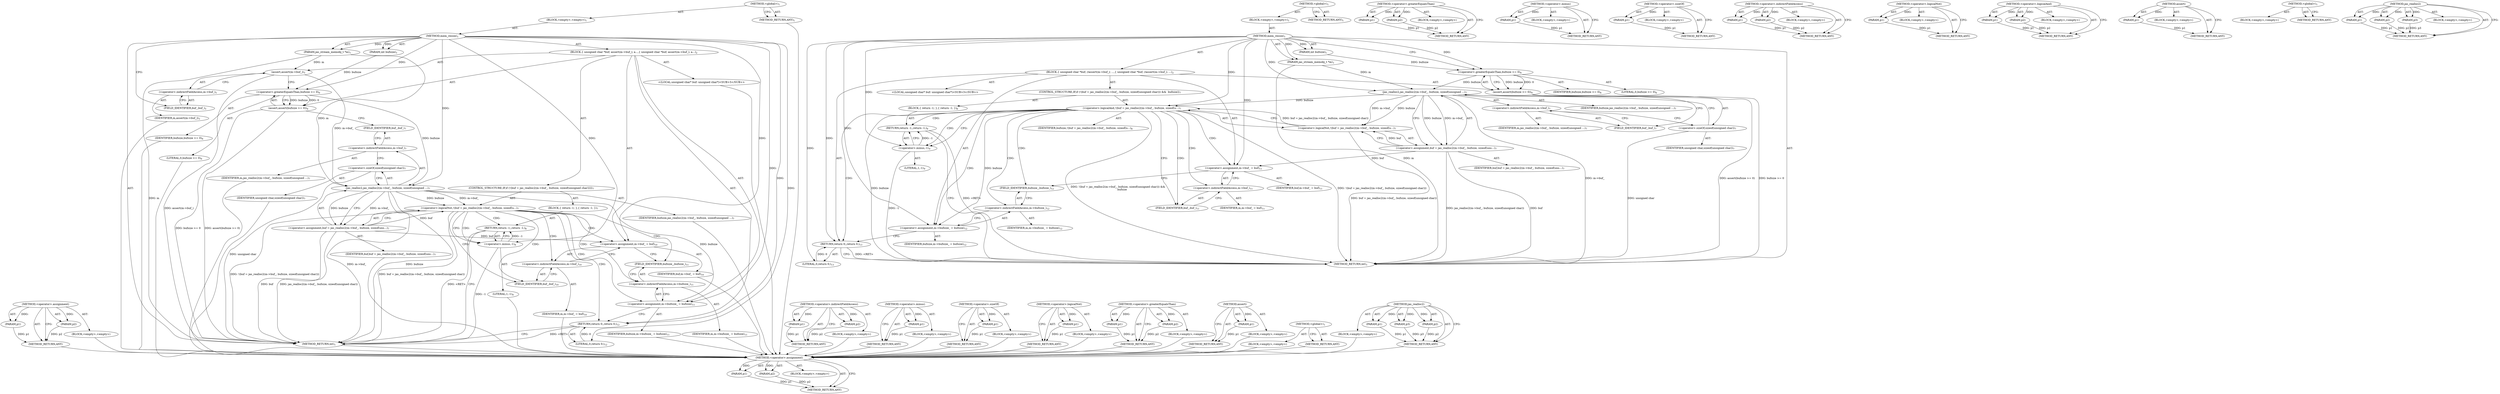 digraph "jas_realloc2" {
vulnerable_89 [label=<(METHOD,&lt;operator&gt;.assignment)>];
vulnerable_90 [label=<(PARAM,p1)>];
vulnerable_91 [label=<(PARAM,p2)>];
vulnerable_92 [label=<(BLOCK,&lt;empty&gt;,&lt;empty&gt;)>];
vulnerable_93 [label=<(METHOD_RETURN,ANY)>];
vulnerable_6 [label=<(METHOD,&lt;global&gt;)<SUB>1</SUB>>];
vulnerable_7 [label=<(BLOCK,&lt;empty&gt;,&lt;empty&gt;)<SUB>1</SUB>>];
vulnerable_8 [label=<(METHOD,mem_resize)<SUB>1</SUB>>];
vulnerable_9 [label=<(PARAM,jas_stream_memobj_t *m)<SUB>1</SUB>>];
vulnerable_10 [label=<(PARAM,int bufsize)<SUB>1</SUB>>];
vulnerable_11 [label=<(BLOCK,{
 	unsigned char *buf;
 
	assert(m-&gt;buf_);
 	a...,{
 	unsigned char *buf;
 
	assert(m-&gt;buf_);
 	a...)<SUB>2</SUB>>];
vulnerable_12 [label="<(LOCAL,unsigned char* buf: unsigned char*)<SUB>3</SUB>>"];
vulnerable_13 [label=<(assert,assert(m-&gt;buf_))<SUB>5</SUB>>];
vulnerable_14 [label=<(&lt;operator&gt;.indirectFieldAccess,m-&gt;buf_)<SUB>5</SUB>>];
vulnerable_15 [label=<(IDENTIFIER,m,assert(m-&gt;buf_))<SUB>5</SUB>>];
vulnerable_16 [label=<(FIELD_IDENTIFIER,buf_,buf_)<SUB>5</SUB>>];
vulnerable_17 [label=<(assert,assert(bufsize &gt;= 0))<SUB>6</SUB>>];
vulnerable_18 [label=<(&lt;operator&gt;.greaterEqualsThan,bufsize &gt;= 0)<SUB>6</SUB>>];
vulnerable_19 [label=<(IDENTIFIER,bufsize,bufsize &gt;= 0)<SUB>6</SUB>>];
vulnerable_20 [label=<(LITERAL,0,bufsize &gt;= 0)<SUB>6</SUB>>];
vulnerable_21 [label=<(CONTROL_STRUCTURE,IF,if (!(buf = jas_realloc2(m-&gt;buf_, bufsize, sizeof(unsigned char)))))<SUB>7</SUB>>];
vulnerable_22 [label=<(&lt;operator&gt;.logicalNot,!(buf = jas_realloc2(m-&gt;buf_, bufsize, sizeof(u...)<SUB>7</SUB>>];
vulnerable_23 [label=<(&lt;operator&gt;.assignment,buf = jas_realloc2(m-&gt;buf_, bufsize, sizeof(uns...)<SUB>7</SUB>>];
vulnerable_24 [label=<(IDENTIFIER,buf,buf = jas_realloc2(m-&gt;buf_, bufsize, sizeof(uns...)<SUB>7</SUB>>];
vulnerable_25 [label=<(jas_realloc2,jas_realloc2(m-&gt;buf_, bufsize, sizeof(unsigned ...)<SUB>7</SUB>>];
vulnerable_26 [label=<(&lt;operator&gt;.indirectFieldAccess,m-&gt;buf_)<SUB>7</SUB>>];
vulnerable_27 [label=<(IDENTIFIER,m,jas_realloc2(m-&gt;buf_, bufsize, sizeof(unsigned ...)<SUB>7</SUB>>];
vulnerable_28 [label=<(FIELD_IDENTIFIER,buf_,buf_)<SUB>7</SUB>>];
vulnerable_29 [label=<(IDENTIFIER,bufsize,jas_realloc2(m-&gt;buf_, bufsize, sizeof(unsigned ...)<SUB>7</SUB>>];
vulnerable_30 [label=<(&lt;operator&gt;.sizeOf,sizeof(unsigned char))<SUB>7</SUB>>];
vulnerable_31 [label=<(IDENTIFIER,unsigned char,sizeof(unsigned char))<SUB>7</SUB>>];
vulnerable_32 [label=<(BLOCK,{
 		return -1;
 	},{
 		return -1;
 	})<SUB>7</SUB>>];
vulnerable_33 [label=<(RETURN,return -1;,return -1;)<SUB>8</SUB>>];
vulnerable_34 [label=<(&lt;operator&gt;.minus,-1)<SUB>8</SUB>>];
vulnerable_35 [label=<(LITERAL,1,-1)<SUB>8</SUB>>];
vulnerable_36 [label=<(&lt;operator&gt;.assignment,m-&gt;buf_ = buf)<SUB>10</SUB>>];
vulnerable_37 [label=<(&lt;operator&gt;.indirectFieldAccess,m-&gt;buf_)<SUB>10</SUB>>];
vulnerable_38 [label=<(IDENTIFIER,m,m-&gt;buf_ = buf)<SUB>10</SUB>>];
vulnerable_39 [label=<(FIELD_IDENTIFIER,buf_,buf_)<SUB>10</SUB>>];
vulnerable_40 [label=<(IDENTIFIER,buf,m-&gt;buf_ = buf)<SUB>10</SUB>>];
vulnerable_41 [label=<(&lt;operator&gt;.assignment,m-&gt;bufsize_ = bufsize)<SUB>11</SUB>>];
vulnerable_42 [label=<(&lt;operator&gt;.indirectFieldAccess,m-&gt;bufsize_)<SUB>11</SUB>>];
vulnerable_43 [label=<(IDENTIFIER,m,m-&gt;bufsize_ = bufsize)<SUB>11</SUB>>];
vulnerable_44 [label=<(FIELD_IDENTIFIER,bufsize_,bufsize_)<SUB>11</SUB>>];
vulnerable_45 [label=<(IDENTIFIER,bufsize,m-&gt;bufsize_ = bufsize)<SUB>11</SUB>>];
vulnerable_46 [label=<(RETURN,return 0;,return 0;)<SUB>12</SUB>>];
vulnerable_47 [label=<(LITERAL,0,return 0;)<SUB>12</SUB>>];
vulnerable_48 [label=<(METHOD_RETURN,int)<SUB>1</SUB>>];
vulnerable_50 [label=<(METHOD_RETURN,ANY)<SUB>1</SUB>>];
vulnerable_75 [label=<(METHOD,&lt;operator&gt;.indirectFieldAccess)>];
vulnerable_76 [label=<(PARAM,p1)>];
vulnerable_77 [label=<(PARAM,p2)>];
vulnerable_78 [label=<(BLOCK,&lt;empty&gt;,&lt;empty&gt;)>];
vulnerable_79 [label=<(METHOD_RETURN,ANY)>];
vulnerable_104 [label=<(METHOD,&lt;operator&gt;.minus)>];
vulnerable_105 [label=<(PARAM,p1)>];
vulnerable_106 [label=<(BLOCK,&lt;empty&gt;,&lt;empty&gt;)>];
vulnerable_107 [label=<(METHOD_RETURN,ANY)>];
vulnerable_100 [label=<(METHOD,&lt;operator&gt;.sizeOf)>];
vulnerable_101 [label=<(PARAM,p1)>];
vulnerable_102 [label=<(BLOCK,&lt;empty&gt;,&lt;empty&gt;)>];
vulnerable_103 [label=<(METHOD_RETURN,ANY)>];
vulnerable_85 [label=<(METHOD,&lt;operator&gt;.logicalNot)>];
vulnerable_86 [label=<(PARAM,p1)>];
vulnerable_87 [label=<(BLOCK,&lt;empty&gt;,&lt;empty&gt;)>];
vulnerable_88 [label=<(METHOD_RETURN,ANY)>];
vulnerable_80 [label=<(METHOD,&lt;operator&gt;.greaterEqualsThan)>];
vulnerable_81 [label=<(PARAM,p1)>];
vulnerable_82 [label=<(PARAM,p2)>];
vulnerable_83 [label=<(BLOCK,&lt;empty&gt;,&lt;empty&gt;)>];
vulnerable_84 [label=<(METHOD_RETURN,ANY)>];
vulnerable_71 [label=<(METHOD,assert)>];
vulnerable_72 [label=<(PARAM,p1)>];
vulnerable_73 [label=<(BLOCK,&lt;empty&gt;,&lt;empty&gt;)>];
vulnerable_74 [label=<(METHOD_RETURN,ANY)>];
vulnerable_65 [label=<(METHOD,&lt;global&gt;)<SUB>1</SUB>>];
vulnerable_66 [label=<(BLOCK,&lt;empty&gt;,&lt;empty&gt;)>];
vulnerable_67 [label=<(METHOD_RETURN,ANY)>];
vulnerable_94 [label=<(METHOD,jas_realloc2)>];
vulnerable_95 [label=<(PARAM,p1)>];
vulnerable_96 [label=<(PARAM,p2)>];
vulnerable_97 [label=<(PARAM,p3)>];
vulnerable_98 [label=<(BLOCK,&lt;empty&gt;,&lt;empty&gt;)>];
vulnerable_99 [label=<(METHOD_RETURN,ANY)>];
fixed_87 [label=<(METHOD,&lt;operator&gt;.assignment)>];
fixed_88 [label=<(PARAM,p1)>];
fixed_89 [label=<(PARAM,p2)>];
fixed_90 [label=<(BLOCK,&lt;empty&gt;,&lt;empty&gt;)>];
fixed_91 [label=<(METHOD_RETURN,ANY)>];
fixed_6 [label=<(METHOD,&lt;global&gt;)<SUB>1</SUB>>];
fixed_7 [label=<(BLOCK,&lt;empty&gt;,&lt;empty&gt;)<SUB>1</SUB>>];
fixed_8 [label=<(METHOD,mem_resize)<SUB>1</SUB>>];
fixed_9 [label=<(PARAM,jas_stream_memobj_t *m)<SUB>1</SUB>>];
fixed_10 [label=<(PARAM,int bufsize)<SUB>1</SUB>>];
fixed_11 [label=<(BLOCK,{
 	unsigned char *buf;
 
	//assert(m-&gt;buf_);
 ...,{
 	unsigned char *buf;
 
	//assert(m-&gt;buf_);
 ...)<SUB>2</SUB>>];
fixed_12 [label="<(LOCAL,unsigned char* buf: unsigned char*)<SUB>3</SUB>>"];
fixed_13 [label=<(assert,assert(bufsize &gt;= 0))<SUB>6</SUB>>];
fixed_14 [label=<(&lt;operator&gt;.greaterEqualsThan,bufsize &gt;= 0)<SUB>6</SUB>>];
fixed_15 [label=<(IDENTIFIER,bufsize,bufsize &gt;= 0)<SUB>6</SUB>>];
fixed_16 [label=<(LITERAL,0,bufsize &gt;= 0)<SUB>6</SUB>>];
fixed_17 [label=<(CONTROL_STRUCTURE,IF,if (!(buf = jas_realloc2(m-&gt;buf_, bufsize, sizeof(unsigned char))) &amp;&amp;
	  bufsize))<SUB>7</SUB>>];
fixed_18 [label=<(&lt;operator&gt;.logicalAnd,!(buf = jas_realloc2(m-&gt;buf_, bufsize, sizeof(u...)<SUB>7</SUB>>];
fixed_19 [label=<(&lt;operator&gt;.logicalNot,!(buf = jas_realloc2(m-&gt;buf_, bufsize, sizeof(u...)<SUB>7</SUB>>];
fixed_20 [label=<(&lt;operator&gt;.assignment,buf = jas_realloc2(m-&gt;buf_, bufsize, sizeof(uns...)<SUB>7</SUB>>];
fixed_21 [label=<(IDENTIFIER,buf,buf = jas_realloc2(m-&gt;buf_, bufsize, sizeof(uns...)<SUB>7</SUB>>];
fixed_22 [label=<(jas_realloc2,jas_realloc2(m-&gt;buf_, bufsize, sizeof(unsigned ...)<SUB>7</SUB>>];
fixed_23 [label=<(&lt;operator&gt;.indirectFieldAccess,m-&gt;buf_)<SUB>7</SUB>>];
fixed_24 [label=<(IDENTIFIER,m,jas_realloc2(m-&gt;buf_, bufsize, sizeof(unsigned ...)<SUB>7</SUB>>];
fixed_25 [label=<(FIELD_IDENTIFIER,buf_,buf_)<SUB>7</SUB>>];
fixed_26 [label=<(IDENTIFIER,bufsize,jas_realloc2(m-&gt;buf_, bufsize, sizeof(unsigned ...)<SUB>7</SUB>>];
fixed_27 [label=<(&lt;operator&gt;.sizeOf,sizeof(unsigned char))<SUB>7</SUB>>];
fixed_28 [label=<(IDENTIFIER,unsigned char,sizeof(unsigned char))<SUB>7</SUB>>];
fixed_29 [label=<(IDENTIFIER,bufsize,!(buf = jas_realloc2(m-&gt;buf_, bufsize, sizeof(u...)<SUB>8</SUB>>];
fixed_30 [label=<(BLOCK,{
 		return -1;
 	},{
 		return -1;
 	})<SUB>8</SUB>>];
fixed_31 [label=<(RETURN,return -1;,return -1;)<SUB>9</SUB>>];
fixed_32 [label=<(&lt;operator&gt;.minus,-1)<SUB>9</SUB>>];
fixed_33 [label=<(LITERAL,1,-1)<SUB>9</SUB>>];
fixed_34 [label=<(&lt;operator&gt;.assignment,m-&gt;buf_ = buf)<SUB>11</SUB>>];
fixed_35 [label=<(&lt;operator&gt;.indirectFieldAccess,m-&gt;buf_)<SUB>11</SUB>>];
fixed_36 [label=<(IDENTIFIER,m,m-&gt;buf_ = buf)<SUB>11</SUB>>];
fixed_37 [label=<(FIELD_IDENTIFIER,buf_,buf_)<SUB>11</SUB>>];
fixed_38 [label=<(IDENTIFIER,buf,m-&gt;buf_ = buf)<SUB>11</SUB>>];
fixed_39 [label=<(&lt;operator&gt;.assignment,m-&gt;bufsize_ = bufsize)<SUB>12</SUB>>];
fixed_40 [label=<(&lt;operator&gt;.indirectFieldAccess,m-&gt;bufsize_)<SUB>12</SUB>>];
fixed_41 [label=<(IDENTIFIER,m,m-&gt;bufsize_ = bufsize)<SUB>12</SUB>>];
fixed_42 [label=<(FIELD_IDENTIFIER,bufsize_,bufsize_)<SUB>12</SUB>>];
fixed_43 [label=<(IDENTIFIER,bufsize,m-&gt;bufsize_ = bufsize)<SUB>12</SUB>>];
fixed_44 [label=<(RETURN,return 0;,return 0;)<SUB>13</SUB>>];
fixed_45 [label=<(LITERAL,0,return 0;)<SUB>13</SUB>>];
fixed_46 [label=<(METHOD_RETURN,int)<SUB>1</SUB>>];
fixed_48 [label=<(METHOD_RETURN,ANY)<SUB>1</SUB>>];
fixed_73 [label=<(METHOD,&lt;operator&gt;.greaterEqualsThan)>];
fixed_74 [label=<(PARAM,p1)>];
fixed_75 [label=<(PARAM,p2)>];
fixed_76 [label=<(BLOCK,&lt;empty&gt;,&lt;empty&gt;)>];
fixed_77 [label=<(METHOD_RETURN,ANY)>];
fixed_107 [label=<(METHOD,&lt;operator&gt;.minus)>];
fixed_108 [label=<(PARAM,p1)>];
fixed_109 [label=<(BLOCK,&lt;empty&gt;,&lt;empty&gt;)>];
fixed_110 [label=<(METHOD_RETURN,ANY)>];
fixed_103 [label=<(METHOD,&lt;operator&gt;.sizeOf)>];
fixed_104 [label=<(PARAM,p1)>];
fixed_105 [label=<(BLOCK,&lt;empty&gt;,&lt;empty&gt;)>];
fixed_106 [label=<(METHOD_RETURN,ANY)>];
fixed_98 [label=<(METHOD,&lt;operator&gt;.indirectFieldAccess)>];
fixed_99 [label=<(PARAM,p1)>];
fixed_100 [label=<(PARAM,p2)>];
fixed_101 [label=<(BLOCK,&lt;empty&gt;,&lt;empty&gt;)>];
fixed_102 [label=<(METHOD_RETURN,ANY)>];
fixed_83 [label=<(METHOD,&lt;operator&gt;.logicalNot)>];
fixed_84 [label=<(PARAM,p1)>];
fixed_85 [label=<(BLOCK,&lt;empty&gt;,&lt;empty&gt;)>];
fixed_86 [label=<(METHOD_RETURN,ANY)>];
fixed_78 [label=<(METHOD,&lt;operator&gt;.logicalAnd)>];
fixed_79 [label=<(PARAM,p1)>];
fixed_80 [label=<(PARAM,p2)>];
fixed_81 [label=<(BLOCK,&lt;empty&gt;,&lt;empty&gt;)>];
fixed_82 [label=<(METHOD_RETURN,ANY)>];
fixed_69 [label=<(METHOD,assert)>];
fixed_70 [label=<(PARAM,p1)>];
fixed_71 [label=<(BLOCK,&lt;empty&gt;,&lt;empty&gt;)>];
fixed_72 [label=<(METHOD_RETURN,ANY)>];
fixed_63 [label=<(METHOD,&lt;global&gt;)<SUB>1</SUB>>];
fixed_64 [label=<(BLOCK,&lt;empty&gt;,&lt;empty&gt;)>];
fixed_65 [label=<(METHOD_RETURN,ANY)>];
fixed_92 [label=<(METHOD,jas_realloc2)>];
fixed_93 [label=<(PARAM,p1)>];
fixed_94 [label=<(PARAM,p2)>];
fixed_95 [label=<(PARAM,p3)>];
fixed_96 [label=<(BLOCK,&lt;empty&gt;,&lt;empty&gt;)>];
fixed_97 [label=<(METHOD_RETURN,ANY)>];
vulnerable_89 -> vulnerable_90  [key=0, label="AST: "];
vulnerable_89 -> vulnerable_90  [key=1, label="DDG: "];
vulnerable_89 -> vulnerable_92  [key=0, label="AST: "];
vulnerable_89 -> vulnerable_91  [key=0, label="AST: "];
vulnerable_89 -> vulnerable_91  [key=1, label="DDG: "];
vulnerable_89 -> vulnerable_93  [key=0, label="AST: "];
vulnerable_89 -> vulnerable_93  [key=1, label="CFG: "];
vulnerable_90 -> vulnerable_93  [key=0, label="DDG: p1"];
vulnerable_91 -> vulnerable_93  [key=0, label="DDG: p2"];
vulnerable_92 -> fixed_87  [key=0];
vulnerable_93 -> fixed_87  [key=0];
vulnerable_6 -> vulnerable_7  [key=0, label="AST: "];
vulnerable_6 -> vulnerable_50  [key=0, label="AST: "];
vulnerable_6 -> vulnerable_50  [key=1, label="CFG: "];
vulnerable_7 -> vulnerable_8  [key=0, label="AST: "];
vulnerable_8 -> vulnerable_9  [key=0, label="AST: "];
vulnerable_8 -> vulnerable_9  [key=1, label="DDG: "];
vulnerable_8 -> vulnerable_10  [key=0, label="AST: "];
vulnerable_8 -> vulnerable_10  [key=1, label="DDG: "];
vulnerable_8 -> vulnerable_11  [key=0, label="AST: "];
vulnerable_8 -> vulnerable_48  [key=0, label="AST: "];
vulnerable_8 -> vulnerable_16  [key=0, label="CFG: "];
vulnerable_8 -> vulnerable_36  [key=0, label="DDG: "];
vulnerable_8 -> vulnerable_41  [key=0, label="DDG: "];
vulnerable_8 -> vulnerable_46  [key=0, label="DDG: "];
vulnerable_8 -> vulnerable_47  [key=0, label="DDG: "];
vulnerable_8 -> vulnerable_18  [key=0, label="DDG: "];
vulnerable_8 -> vulnerable_25  [key=0, label="DDG: "];
vulnerable_8 -> vulnerable_34  [key=0, label="DDG: "];
vulnerable_9 -> vulnerable_48  [key=0, label="DDG: m"];
vulnerable_9 -> vulnerable_13  [key=0, label="DDG: m"];
vulnerable_9 -> vulnerable_25  [key=0, label="DDG: m"];
vulnerable_10 -> vulnerable_18  [key=0, label="DDG: bufsize"];
vulnerable_11 -> vulnerable_12  [key=0, label="AST: "];
vulnerable_11 -> vulnerable_13  [key=0, label="AST: "];
vulnerable_11 -> vulnerable_17  [key=0, label="AST: "];
vulnerable_11 -> vulnerable_21  [key=0, label="AST: "];
vulnerable_11 -> vulnerable_36  [key=0, label="AST: "];
vulnerable_11 -> vulnerable_41  [key=0, label="AST: "];
vulnerable_11 -> vulnerable_46  [key=0, label="AST: "];
vulnerable_12 -> fixed_87  [key=0];
vulnerable_13 -> vulnerable_14  [key=0, label="AST: "];
vulnerable_13 -> vulnerable_18  [key=0, label="CFG: "];
vulnerable_13 -> vulnerable_48  [key=0, label="DDG: assert(m-&gt;buf_)"];
vulnerable_13 -> vulnerable_25  [key=0, label="DDG: m-&gt;buf_"];
vulnerable_14 -> vulnerable_15  [key=0, label="AST: "];
vulnerable_14 -> vulnerable_16  [key=0, label="AST: "];
vulnerable_14 -> vulnerable_13  [key=0, label="CFG: "];
vulnerable_15 -> fixed_87  [key=0];
vulnerable_16 -> vulnerable_14  [key=0, label="CFG: "];
vulnerable_17 -> vulnerable_18  [key=0, label="AST: "];
vulnerable_17 -> vulnerable_28  [key=0, label="CFG: "];
vulnerable_17 -> vulnerable_48  [key=0, label="DDG: bufsize &gt;= 0"];
vulnerable_17 -> vulnerable_48  [key=1, label="DDG: assert(bufsize &gt;= 0)"];
vulnerable_18 -> vulnerable_19  [key=0, label="AST: "];
vulnerable_18 -> vulnerable_20  [key=0, label="AST: "];
vulnerable_18 -> vulnerable_17  [key=0, label="CFG: "];
vulnerable_18 -> vulnerable_17  [key=1, label="DDG: bufsize"];
vulnerable_18 -> vulnerable_17  [key=2, label="DDG: 0"];
vulnerable_18 -> vulnerable_25  [key=0, label="DDG: bufsize"];
vulnerable_19 -> fixed_87  [key=0];
vulnerable_20 -> fixed_87  [key=0];
vulnerable_21 -> vulnerable_22  [key=0, label="AST: "];
vulnerable_21 -> vulnerable_32  [key=0, label="AST: "];
vulnerable_22 -> vulnerable_23  [key=0, label="AST: "];
vulnerable_22 -> vulnerable_34  [key=0, label="CFG: "];
vulnerable_22 -> vulnerable_34  [key=1, label="CDG: "];
vulnerable_22 -> vulnerable_39  [key=0, label="CFG: "];
vulnerable_22 -> vulnerable_39  [key=1, label="CDG: "];
vulnerable_22 -> vulnerable_48  [key=0, label="DDG: buf = jas_realloc2(m-&gt;buf_, bufsize, sizeof(unsigned char))"];
vulnerable_22 -> vulnerable_48  [key=1, label="DDG: !(buf = jas_realloc2(m-&gt;buf_, bufsize, sizeof(unsigned char)))"];
vulnerable_22 -> vulnerable_33  [key=0, label="CDG: "];
vulnerable_22 -> vulnerable_42  [key=0, label="CDG: "];
vulnerable_22 -> vulnerable_36  [key=0, label="CDG: "];
vulnerable_22 -> vulnerable_44  [key=0, label="CDG: "];
vulnerable_22 -> vulnerable_37  [key=0, label="CDG: "];
vulnerable_22 -> vulnerable_46  [key=0, label="CDG: "];
vulnerable_22 -> vulnerable_41  [key=0, label="CDG: "];
vulnerable_23 -> vulnerable_24  [key=0, label="AST: "];
vulnerable_23 -> vulnerable_25  [key=0, label="AST: "];
vulnerable_23 -> vulnerable_22  [key=0, label="CFG: "];
vulnerable_23 -> vulnerable_22  [key=1, label="DDG: buf"];
vulnerable_23 -> vulnerable_48  [key=0, label="DDG: buf"];
vulnerable_23 -> vulnerable_48  [key=1, label="DDG: jas_realloc2(m-&gt;buf_, bufsize, sizeof(unsigned char))"];
vulnerable_23 -> vulnerable_36  [key=0, label="DDG: buf"];
vulnerable_24 -> fixed_87  [key=0];
vulnerable_25 -> vulnerable_26  [key=0, label="AST: "];
vulnerable_25 -> vulnerable_29  [key=0, label="AST: "];
vulnerable_25 -> vulnerable_30  [key=0, label="AST: "];
vulnerable_25 -> vulnerable_23  [key=0, label="CFG: "];
vulnerable_25 -> vulnerable_23  [key=1, label="DDG: m-&gt;buf_"];
vulnerable_25 -> vulnerable_23  [key=2, label="DDG: bufsize"];
vulnerable_25 -> vulnerable_48  [key=0, label="DDG: m-&gt;buf_"];
vulnerable_25 -> vulnerable_48  [key=1, label="DDG: bufsize"];
vulnerable_25 -> vulnerable_41  [key=0, label="DDG: bufsize"];
vulnerable_25 -> vulnerable_22  [key=0, label="DDG: m-&gt;buf_"];
vulnerable_25 -> vulnerable_22  [key=1, label="DDG: bufsize"];
vulnerable_26 -> vulnerable_27  [key=0, label="AST: "];
vulnerable_26 -> vulnerable_28  [key=0, label="AST: "];
vulnerable_26 -> vulnerable_30  [key=0, label="CFG: "];
vulnerable_27 -> fixed_87  [key=0];
vulnerable_28 -> vulnerable_26  [key=0, label="CFG: "];
vulnerable_29 -> fixed_87  [key=0];
vulnerable_30 -> vulnerable_31  [key=0, label="AST: "];
vulnerable_30 -> vulnerable_25  [key=0, label="CFG: "];
vulnerable_30 -> vulnerable_48  [key=0, label="DDG: unsigned char"];
vulnerable_31 -> fixed_87  [key=0];
vulnerable_32 -> vulnerable_33  [key=0, label="AST: "];
vulnerable_33 -> vulnerable_34  [key=0, label="AST: "];
vulnerable_33 -> vulnerable_48  [key=0, label="CFG: "];
vulnerable_33 -> vulnerable_48  [key=1, label="DDG: &lt;RET&gt;"];
vulnerable_34 -> vulnerable_35  [key=0, label="AST: "];
vulnerable_34 -> vulnerable_33  [key=0, label="CFG: "];
vulnerable_34 -> vulnerable_33  [key=1, label="DDG: -1"];
vulnerable_34 -> vulnerable_48  [key=0, label="DDG: -1"];
vulnerable_35 -> fixed_87  [key=0];
vulnerable_36 -> vulnerable_37  [key=0, label="AST: "];
vulnerable_36 -> vulnerable_40  [key=0, label="AST: "];
vulnerable_36 -> vulnerable_44  [key=0, label="CFG: "];
vulnerable_37 -> vulnerable_38  [key=0, label="AST: "];
vulnerable_37 -> vulnerable_39  [key=0, label="AST: "];
vulnerable_37 -> vulnerable_36  [key=0, label="CFG: "];
vulnerable_38 -> fixed_87  [key=0];
vulnerable_39 -> vulnerable_37  [key=0, label="CFG: "];
vulnerable_40 -> fixed_87  [key=0];
vulnerable_41 -> vulnerable_42  [key=0, label="AST: "];
vulnerable_41 -> vulnerable_45  [key=0, label="AST: "];
vulnerable_41 -> vulnerable_46  [key=0, label="CFG: "];
vulnerable_42 -> vulnerable_43  [key=0, label="AST: "];
vulnerable_42 -> vulnerable_44  [key=0, label="AST: "];
vulnerable_42 -> vulnerable_41  [key=0, label="CFG: "];
vulnerable_43 -> fixed_87  [key=0];
vulnerable_44 -> vulnerable_42  [key=0, label="CFG: "];
vulnerable_45 -> fixed_87  [key=0];
vulnerable_46 -> vulnerable_47  [key=0, label="AST: "];
vulnerable_46 -> vulnerable_48  [key=0, label="CFG: "];
vulnerable_46 -> vulnerable_48  [key=1, label="DDG: &lt;RET&gt;"];
vulnerable_47 -> vulnerable_46  [key=0, label="DDG: 0"];
vulnerable_48 -> fixed_87  [key=0];
vulnerable_50 -> fixed_87  [key=0];
vulnerable_75 -> vulnerable_76  [key=0, label="AST: "];
vulnerable_75 -> vulnerable_76  [key=1, label="DDG: "];
vulnerable_75 -> vulnerable_78  [key=0, label="AST: "];
vulnerable_75 -> vulnerable_77  [key=0, label="AST: "];
vulnerable_75 -> vulnerable_77  [key=1, label="DDG: "];
vulnerable_75 -> vulnerable_79  [key=0, label="AST: "];
vulnerable_75 -> vulnerable_79  [key=1, label="CFG: "];
vulnerable_76 -> vulnerable_79  [key=0, label="DDG: p1"];
vulnerable_77 -> vulnerable_79  [key=0, label="DDG: p2"];
vulnerable_78 -> fixed_87  [key=0];
vulnerable_79 -> fixed_87  [key=0];
vulnerable_104 -> vulnerable_105  [key=0, label="AST: "];
vulnerable_104 -> vulnerable_105  [key=1, label="DDG: "];
vulnerable_104 -> vulnerable_106  [key=0, label="AST: "];
vulnerable_104 -> vulnerable_107  [key=0, label="AST: "];
vulnerable_104 -> vulnerable_107  [key=1, label="CFG: "];
vulnerable_105 -> vulnerable_107  [key=0, label="DDG: p1"];
vulnerable_106 -> fixed_87  [key=0];
vulnerable_107 -> fixed_87  [key=0];
vulnerable_100 -> vulnerable_101  [key=0, label="AST: "];
vulnerable_100 -> vulnerable_101  [key=1, label="DDG: "];
vulnerable_100 -> vulnerable_102  [key=0, label="AST: "];
vulnerable_100 -> vulnerable_103  [key=0, label="AST: "];
vulnerable_100 -> vulnerable_103  [key=1, label="CFG: "];
vulnerable_101 -> vulnerable_103  [key=0, label="DDG: p1"];
vulnerable_102 -> fixed_87  [key=0];
vulnerable_103 -> fixed_87  [key=0];
vulnerable_85 -> vulnerable_86  [key=0, label="AST: "];
vulnerable_85 -> vulnerable_86  [key=1, label="DDG: "];
vulnerable_85 -> vulnerable_87  [key=0, label="AST: "];
vulnerable_85 -> vulnerable_88  [key=0, label="AST: "];
vulnerable_85 -> vulnerable_88  [key=1, label="CFG: "];
vulnerable_86 -> vulnerable_88  [key=0, label="DDG: p1"];
vulnerable_87 -> fixed_87  [key=0];
vulnerable_88 -> fixed_87  [key=0];
vulnerable_80 -> vulnerable_81  [key=0, label="AST: "];
vulnerable_80 -> vulnerable_81  [key=1, label="DDG: "];
vulnerable_80 -> vulnerable_83  [key=0, label="AST: "];
vulnerable_80 -> vulnerable_82  [key=0, label="AST: "];
vulnerable_80 -> vulnerable_82  [key=1, label="DDG: "];
vulnerable_80 -> vulnerable_84  [key=0, label="AST: "];
vulnerable_80 -> vulnerable_84  [key=1, label="CFG: "];
vulnerable_81 -> vulnerable_84  [key=0, label="DDG: p1"];
vulnerable_82 -> vulnerable_84  [key=0, label="DDG: p2"];
vulnerable_83 -> fixed_87  [key=0];
vulnerable_84 -> fixed_87  [key=0];
vulnerable_71 -> vulnerable_72  [key=0, label="AST: "];
vulnerable_71 -> vulnerable_72  [key=1, label="DDG: "];
vulnerable_71 -> vulnerable_73  [key=0, label="AST: "];
vulnerable_71 -> vulnerable_74  [key=0, label="AST: "];
vulnerable_71 -> vulnerable_74  [key=1, label="CFG: "];
vulnerable_72 -> vulnerable_74  [key=0, label="DDG: p1"];
vulnerable_73 -> fixed_87  [key=0];
vulnerable_74 -> fixed_87  [key=0];
vulnerable_65 -> vulnerable_66  [key=0, label="AST: "];
vulnerable_65 -> vulnerable_67  [key=0, label="AST: "];
vulnerable_65 -> vulnerable_67  [key=1, label="CFG: "];
vulnerable_66 -> fixed_87  [key=0];
vulnerable_67 -> fixed_87  [key=0];
vulnerable_94 -> vulnerable_95  [key=0, label="AST: "];
vulnerable_94 -> vulnerable_95  [key=1, label="DDG: "];
vulnerable_94 -> vulnerable_98  [key=0, label="AST: "];
vulnerable_94 -> vulnerable_96  [key=0, label="AST: "];
vulnerable_94 -> vulnerable_96  [key=1, label="DDG: "];
vulnerable_94 -> vulnerable_99  [key=0, label="AST: "];
vulnerable_94 -> vulnerable_99  [key=1, label="CFG: "];
vulnerable_94 -> vulnerable_97  [key=0, label="AST: "];
vulnerable_94 -> vulnerable_97  [key=1, label="DDG: "];
vulnerable_95 -> vulnerable_99  [key=0, label="DDG: p1"];
vulnerable_96 -> vulnerable_99  [key=0, label="DDG: p2"];
vulnerable_97 -> vulnerable_99  [key=0, label="DDG: p3"];
vulnerable_98 -> fixed_87  [key=0];
vulnerable_99 -> fixed_87  [key=0];
fixed_87 -> fixed_88  [key=0, label="AST: "];
fixed_87 -> fixed_88  [key=1, label="DDG: "];
fixed_87 -> fixed_90  [key=0, label="AST: "];
fixed_87 -> fixed_89  [key=0, label="AST: "];
fixed_87 -> fixed_89  [key=1, label="DDG: "];
fixed_87 -> fixed_91  [key=0, label="AST: "];
fixed_87 -> fixed_91  [key=1, label="CFG: "];
fixed_88 -> fixed_91  [key=0, label="DDG: p1"];
fixed_89 -> fixed_91  [key=0, label="DDG: p2"];
fixed_6 -> fixed_7  [key=0, label="AST: "];
fixed_6 -> fixed_48  [key=0, label="AST: "];
fixed_6 -> fixed_48  [key=1, label="CFG: "];
fixed_7 -> fixed_8  [key=0, label="AST: "];
fixed_8 -> fixed_9  [key=0, label="AST: "];
fixed_8 -> fixed_9  [key=1, label="DDG: "];
fixed_8 -> fixed_10  [key=0, label="AST: "];
fixed_8 -> fixed_10  [key=1, label="DDG: "];
fixed_8 -> fixed_11  [key=0, label="AST: "];
fixed_8 -> fixed_46  [key=0, label="AST: "];
fixed_8 -> fixed_14  [key=0, label="CFG: "];
fixed_8 -> fixed_14  [key=1, label="DDG: "];
fixed_8 -> fixed_34  [key=0, label="DDG: "];
fixed_8 -> fixed_39  [key=0, label="DDG: "];
fixed_8 -> fixed_44  [key=0, label="DDG: "];
fixed_8 -> fixed_45  [key=0, label="DDG: "];
fixed_8 -> fixed_18  [key=0, label="DDG: "];
fixed_8 -> fixed_32  [key=0, label="DDG: "];
fixed_8 -> fixed_22  [key=0, label="DDG: "];
fixed_9 -> fixed_46  [key=0, label="DDG: m"];
fixed_9 -> fixed_22  [key=0, label="DDG: m"];
fixed_10 -> fixed_14  [key=0, label="DDG: bufsize"];
fixed_11 -> fixed_12  [key=0, label="AST: "];
fixed_11 -> fixed_13  [key=0, label="AST: "];
fixed_11 -> fixed_17  [key=0, label="AST: "];
fixed_11 -> fixed_34  [key=0, label="AST: "];
fixed_11 -> fixed_39  [key=0, label="AST: "];
fixed_11 -> fixed_44  [key=0, label="AST: "];
fixed_13 -> fixed_14  [key=0, label="AST: "];
fixed_13 -> fixed_25  [key=0, label="CFG: "];
fixed_13 -> fixed_46  [key=0, label="DDG: bufsize &gt;= 0"];
fixed_13 -> fixed_46  [key=1, label="DDG: assert(bufsize &gt;= 0)"];
fixed_14 -> fixed_15  [key=0, label="AST: "];
fixed_14 -> fixed_16  [key=0, label="AST: "];
fixed_14 -> fixed_13  [key=0, label="CFG: "];
fixed_14 -> fixed_13  [key=1, label="DDG: bufsize"];
fixed_14 -> fixed_13  [key=2, label="DDG: 0"];
fixed_14 -> fixed_22  [key=0, label="DDG: bufsize"];
fixed_17 -> fixed_18  [key=0, label="AST: "];
fixed_17 -> fixed_30  [key=0, label="AST: "];
fixed_18 -> fixed_19  [key=0, label="AST: "];
fixed_18 -> fixed_29  [key=0, label="AST: "];
fixed_18 -> fixed_32  [key=0, label="CFG: "];
fixed_18 -> fixed_32  [key=1, label="CDG: "];
fixed_18 -> fixed_37  [key=0, label="CFG: "];
fixed_18 -> fixed_37  [key=1, label="CDG: "];
fixed_18 -> fixed_46  [key=0, label="DDG: !(buf = jas_realloc2(m-&gt;buf_, bufsize, sizeof(unsigned char)))"];
fixed_18 -> fixed_46  [key=1, label="DDG: bufsize"];
fixed_18 -> fixed_46  [key=2, label="DDG: !(buf = jas_realloc2(m-&gt;buf_, bufsize, sizeof(unsigned char))) &amp;&amp;
	  bufsize"];
fixed_18 -> fixed_39  [key=0, label="DDG: bufsize"];
fixed_18 -> fixed_39  [key=1, label="CDG: "];
fixed_18 -> fixed_40  [key=0, label="CDG: "];
fixed_18 -> fixed_34  [key=0, label="CDG: "];
fixed_18 -> fixed_42  [key=0, label="CDG: "];
fixed_18 -> fixed_44  [key=0, label="CDG: "];
fixed_18 -> fixed_35  [key=0, label="CDG: "];
fixed_18 -> fixed_31  [key=0, label="CDG: "];
fixed_19 -> fixed_20  [key=0, label="AST: "];
fixed_19 -> fixed_18  [key=0, label="CFG: "];
fixed_19 -> fixed_18  [key=1, label="DDG: buf = jas_realloc2(m-&gt;buf_, bufsize, sizeof(unsigned char))"];
fixed_19 -> fixed_46  [key=0, label="DDG: buf = jas_realloc2(m-&gt;buf_, bufsize, sizeof(unsigned char))"];
fixed_20 -> fixed_21  [key=0, label="AST: "];
fixed_20 -> fixed_22  [key=0, label="AST: "];
fixed_20 -> fixed_19  [key=0, label="CFG: "];
fixed_20 -> fixed_19  [key=1, label="DDG: buf"];
fixed_20 -> fixed_46  [key=0, label="DDG: buf"];
fixed_20 -> fixed_46  [key=1, label="DDG: jas_realloc2(m-&gt;buf_, bufsize, sizeof(unsigned char))"];
fixed_20 -> fixed_34  [key=0, label="DDG: buf"];
fixed_22 -> fixed_23  [key=0, label="AST: "];
fixed_22 -> fixed_26  [key=0, label="AST: "];
fixed_22 -> fixed_27  [key=0, label="AST: "];
fixed_22 -> fixed_20  [key=0, label="CFG: "];
fixed_22 -> fixed_20  [key=1, label="DDG: m-&gt;buf_"];
fixed_22 -> fixed_20  [key=2, label="DDG: bufsize"];
fixed_22 -> fixed_46  [key=0, label="DDG: m-&gt;buf_"];
fixed_22 -> fixed_18  [key=0, label="DDG: bufsize"];
fixed_22 -> fixed_19  [key=0, label="DDG: m-&gt;buf_"];
fixed_22 -> fixed_19  [key=1, label="DDG: bufsize"];
fixed_23 -> fixed_24  [key=0, label="AST: "];
fixed_23 -> fixed_25  [key=0, label="AST: "];
fixed_23 -> fixed_27  [key=0, label="CFG: "];
fixed_25 -> fixed_23  [key=0, label="CFG: "];
fixed_27 -> fixed_28  [key=0, label="AST: "];
fixed_27 -> fixed_22  [key=0, label="CFG: "];
fixed_27 -> fixed_46  [key=0, label="DDG: unsigned char"];
fixed_30 -> fixed_31  [key=0, label="AST: "];
fixed_31 -> fixed_32  [key=0, label="AST: "];
fixed_31 -> fixed_46  [key=0, label="CFG: "];
fixed_31 -> fixed_46  [key=1, label="DDG: &lt;RET&gt;"];
fixed_32 -> fixed_33  [key=0, label="AST: "];
fixed_32 -> fixed_31  [key=0, label="CFG: "];
fixed_32 -> fixed_31  [key=1, label="DDG: -1"];
fixed_32 -> fixed_46  [key=0, label="DDG: -1"];
fixed_34 -> fixed_35  [key=0, label="AST: "];
fixed_34 -> fixed_38  [key=0, label="AST: "];
fixed_34 -> fixed_42  [key=0, label="CFG: "];
fixed_35 -> fixed_36  [key=0, label="AST: "];
fixed_35 -> fixed_37  [key=0, label="AST: "];
fixed_35 -> fixed_34  [key=0, label="CFG: "];
fixed_37 -> fixed_35  [key=0, label="CFG: "];
fixed_39 -> fixed_40  [key=0, label="AST: "];
fixed_39 -> fixed_43  [key=0, label="AST: "];
fixed_39 -> fixed_44  [key=0, label="CFG: "];
fixed_40 -> fixed_41  [key=0, label="AST: "];
fixed_40 -> fixed_42  [key=0, label="AST: "];
fixed_40 -> fixed_39  [key=0, label="CFG: "];
fixed_42 -> fixed_40  [key=0, label="CFG: "];
fixed_44 -> fixed_45  [key=0, label="AST: "];
fixed_44 -> fixed_46  [key=0, label="CFG: "];
fixed_44 -> fixed_46  [key=1, label="DDG: &lt;RET&gt;"];
fixed_45 -> fixed_44  [key=0, label="DDG: 0"];
fixed_73 -> fixed_74  [key=0, label="AST: "];
fixed_73 -> fixed_74  [key=1, label="DDG: "];
fixed_73 -> fixed_76  [key=0, label="AST: "];
fixed_73 -> fixed_75  [key=0, label="AST: "];
fixed_73 -> fixed_75  [key=1, label="DDG: "];
fixed_73 -> fixed_77  [key=0, label="AST: "];
fixed_73 -> fixed_77  [key=1, label="CFG: "];
fixed_74 -> fixed_77  [key=0, label="DDG: p1"];
fixed_75 -> fixed_77  [key=0, label="DDG: p2"];
fixed_107 -> fixed_108  [key=0, label="AST: "];
fixed_107 -> fixed_108  [key=1, label="DDG: "];
fixed_107 -> fixed_109  [key=0, label="AST: "];
fixed_107 -> fixed_110  [key=0, label="AST: "];
fixed_107 -> fixed_110  [key=1, label="CFG: "];
fixed_108 -> fixed_110  [key=0, label="DDG: p1"];
fixed_103 -> fixed_104  [key=0, label="AST: "];
fixed_103 -> fixed_104  [key=1, label="DDG: "];
fixed_103 -> fixed_105  [key=0, label="AST: "];
fixed_103 -> fixed_106  [key=0, label="AST: "];
fixed_103 -> fixed_106  [key=1, label="CFG: "];
fixed_104 -> fixed_106  [key=0, label="DDG: p1"];
fixed_98 -> fixed_99  [key=0, label="AST: "];
fixed_98 -> fixed_99  [key=1, label="DDG: "];
fixed_98 -> fixed_101  [key=0, label="AST: "];
fixed_98 -> fixed_100  [key=0, label="AST: "];
fixed_98 -> fixed_100  [key=1, label="DDG: "];
fixed_98 -> fixed_102  [key=0, label="AST: "];
fixed_98 -> fixed_102  [key=1, label="CFG: "];
fixed_99 -> fixed_102  [key=0, label="DDG: p1"];
fixed_100 -> fixed_102  [key=0, label="DDG: p2"];
fixed_83 -> fixed_84  [key=0, label="AST: "];
fixed_83 -> fixed_84  [key=1, label="DDG: "];
fixed_83 -> fixed_85  [key=0, label="AST: "];
fixed_83 -> fixed_86  [key=0, label="AST: "];
fixed_83 -> fixed_86  [key=1, label="CFG: "];
fixed_84 -> fixed_86  [key=0, label="DDG: p1"];
fixed_78 -> fixed_79  [key=0, label="AST: "];
fixed_78 -> fixed_79  [key=1, label="DDG: "];
fixed_78 -> fixed_81  [key=0, label="AST: "];
fixed_78 -> fixed_80  [key=0, label="AST: "];
fixed_78 -> fixed_80  [key=1, label="DDG: "];
fixed_78 -> fixed_82  [key=0, label="AST: "];
fixed_78 -> fixed_82  [key=1, label="CFG: "];
fixed_79 -> fixed_82  [key=0, label="DDG: p1"];
fixed_80 -> fixed_82  [key=0, label="DDG: p2"];
fixed_69 -> fixed_70  [key=0, label="AST: "];
fixed_69 -> fixed_70  [key=1, label="DDG: "];
fixed_69 -> fixed_71  [key=0, label="AST: "];
fixed_69 -> fixed_72  [key=0, label="AST: "];
fixed_69 -> fixed_72  [key=1, label="CFG: "];
fixed_70 -> fixed_72  [key=0, label="DDG: p1"];
fixed_63 -> fixed_64  [key=0, label="AST: "];
fixed_63 -> fixed_65  [key=0, label="AST: "];
fixed_63 -> fixed_65  [key=1, label="CFG: "];
fixed_92 -> fixed_93  [key=0, label="AST: "];
fixed_92 -> fixed_93  [key=1, label="DDG: "];
fixed_92 -> fixed_96  [key=0, label="AST: "];
fixed_92 -> fixed_94  [key=0, label="AST: "];
fixed_92 -> fixed_94  [key=1, label="DDG: "];
fixed_92 -> fixed_97  [key=0, label="AST: "];
fixed_92 -> fixed_97  [key=1, label="CFG: "];
fixed_92 -> fixed_95  [key=0, label="AST: "];
fixed_92 -> fixed_95  [key=1, label="DDG: "];
fixed_93 -> fixed_97  [key=0, label="DDG: p1"];
fixed_94 -> fixed_97  [key=0, label="DDG: p2"];
fixed_95 -> fixed_97  [key=0, label="DDG: p3"];
}

